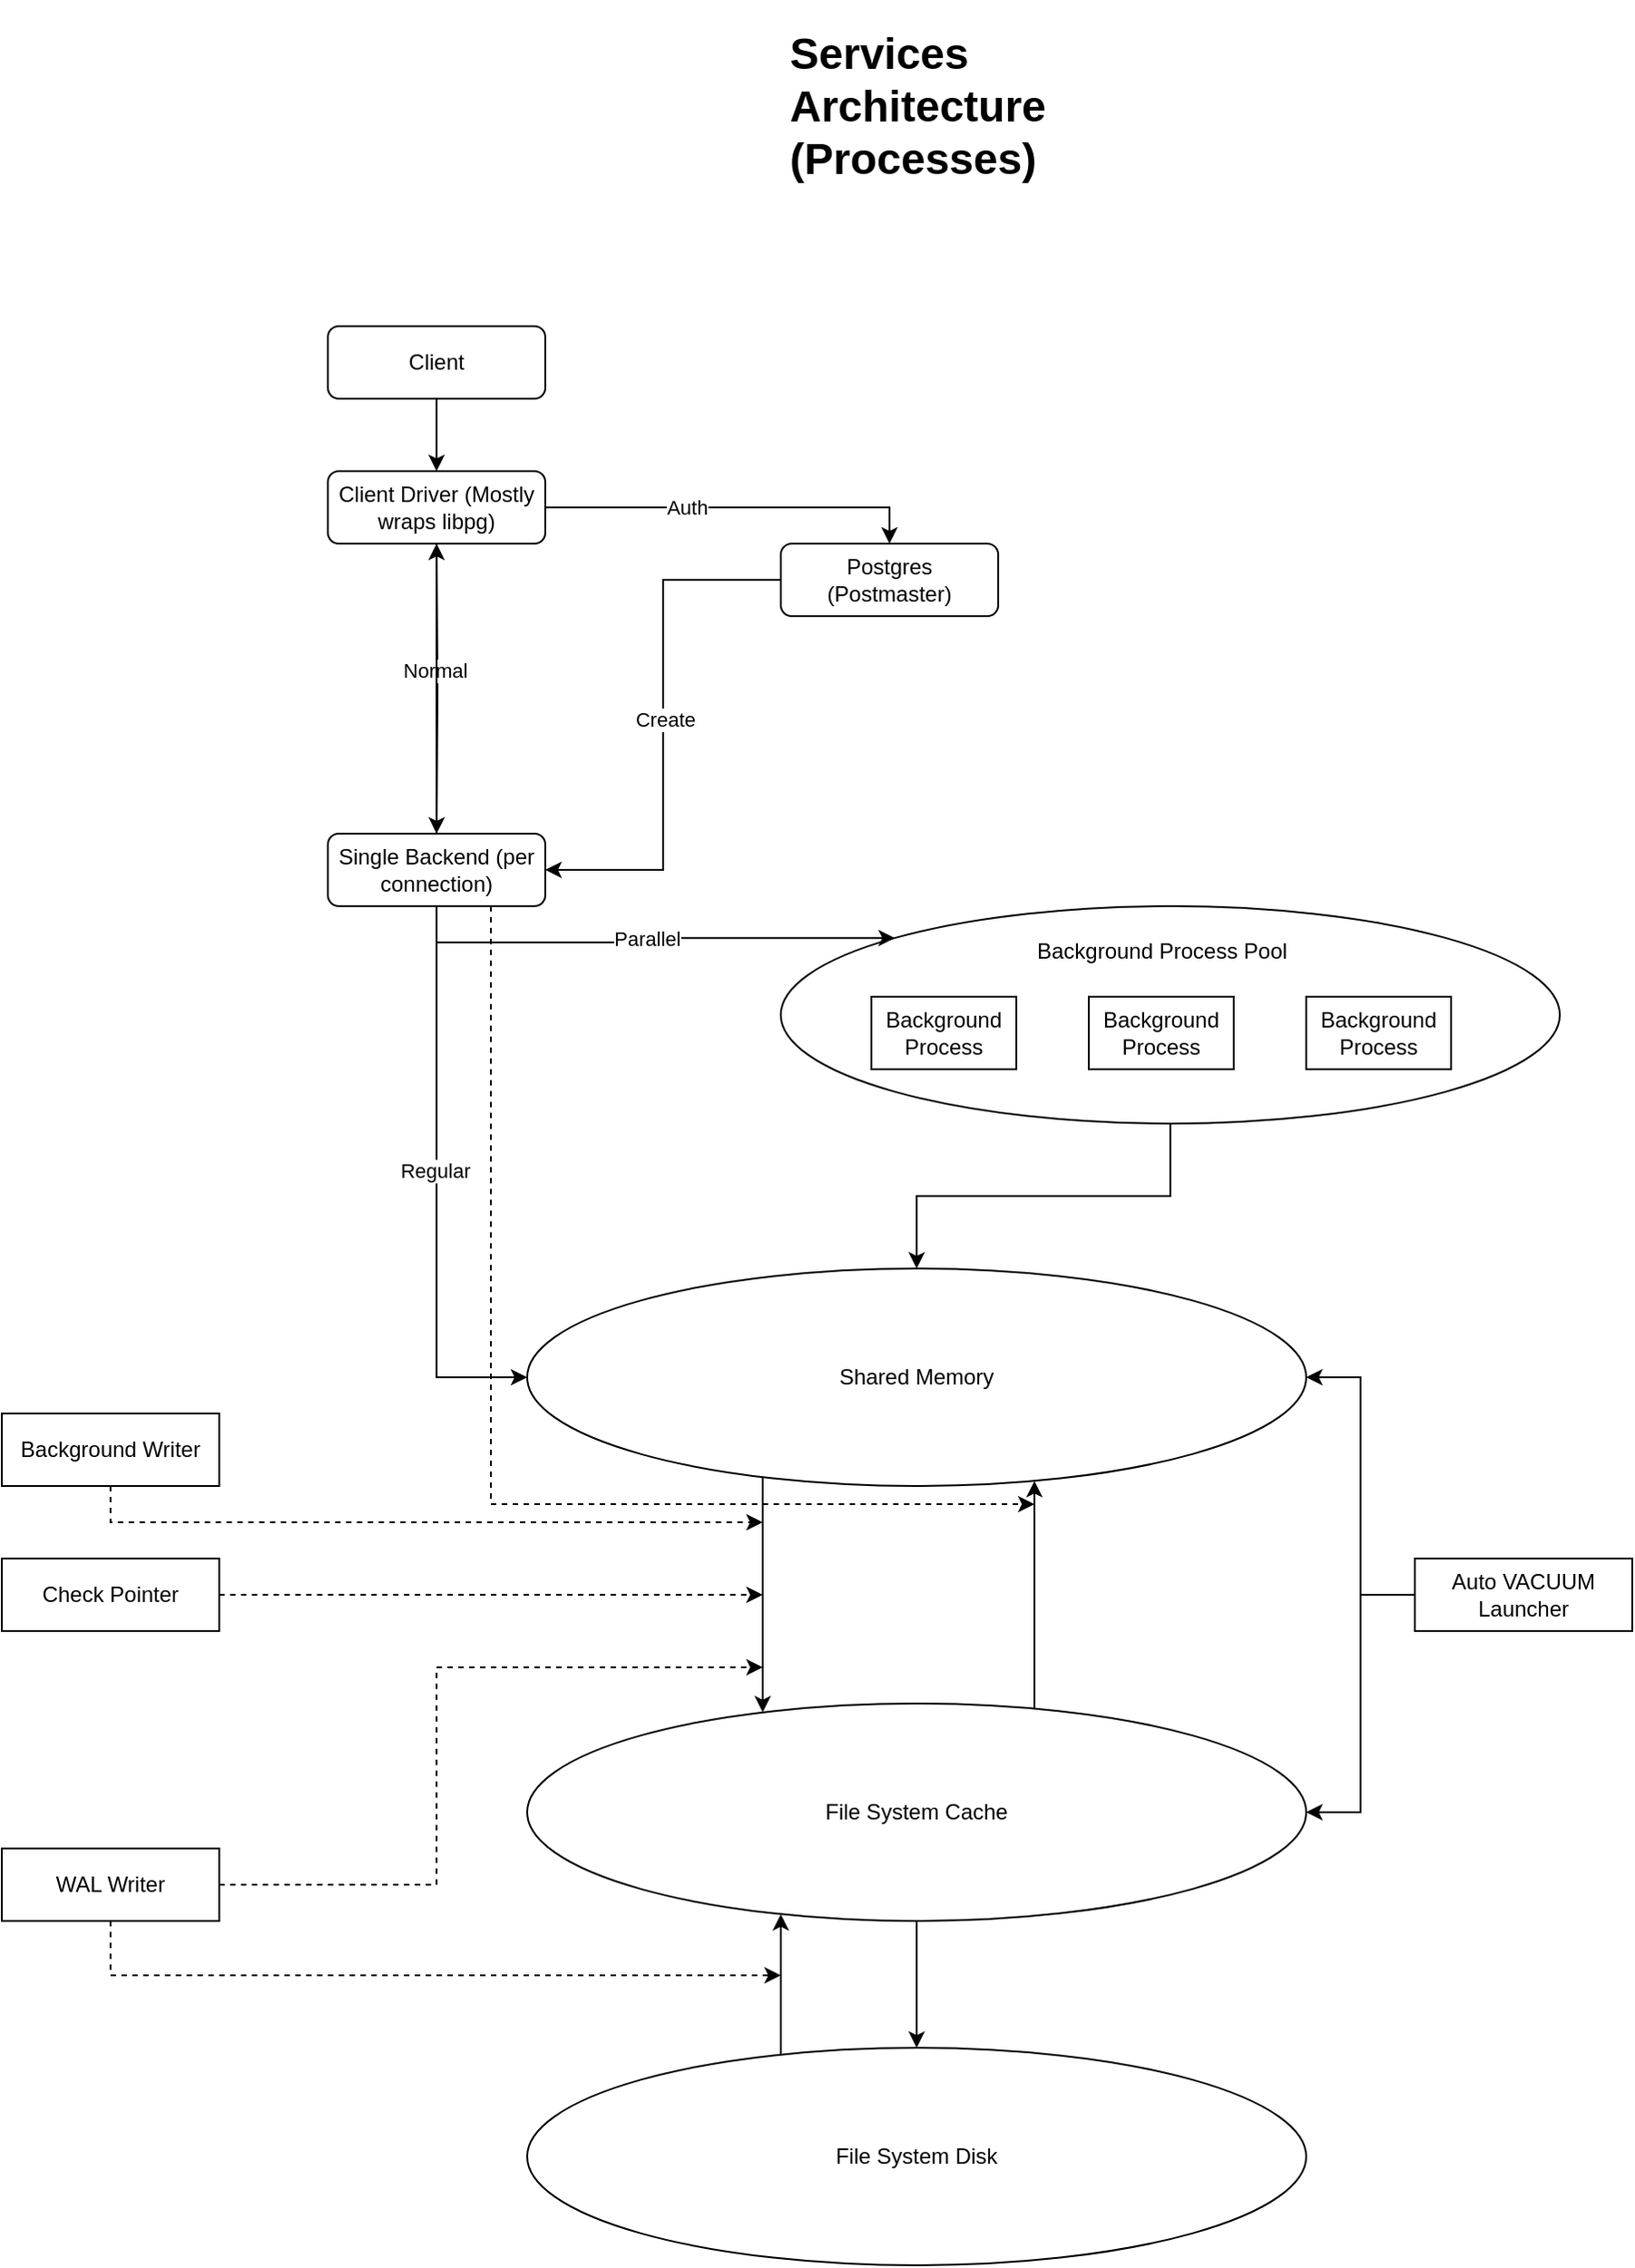 <mxfile version="24.0.2" type="google">
  <diagram id="hw-eJCP73C49be4wNZF_" name="Services Architecture">
    <mxGraphModel grid="1" page="1" gridSize="10" guides="1" tooltips="1" connect="1" arrows="1" fold="1" pageScale="1" pageWidth="850" pageHeight="1100" math="0" shadow="0">
      <root>
        <mxCell id="0" />
        <mxCell id="1" parent="0" />
        <mxCell id="Qre1MClEdaI6iujTuyEs-35" value="" style="edgeStyle=orthogonalEdgeStyle;rounded=0;orthogonalLoop=1;jettySize=auto;html=1;" edge="1" parent="1" source="Qre1MClEdaI6iujTuyEs-29" target="Qre1MClEdaI6iujTuyEs-30">
          <mxGeometry relative="1" as="geometry" />
        </mxCell>
        <mxCell id="Qre1MClEdaI6iujTuyEs-29" value="" style="ellipse;whiteSpace=wrap;html=1;" vertex="1" parent="1">
          <mxGeometry x="330" y="520" width="430" height="120" as="geometry" />
        </mxCell>
        <mxCell id="RAbqzlOOIe0iMIuwiZTB-1" value="&lt;h1&gt;Services Architecture (Processes)&lt;/h1&gt;" style="text;html=1;strokeColor=none;fillColor=none;spacing=5;spacingTop=-20;whiteSpace=wrap;overflow=hidden;rounded=0;" vertex="1" parent="1">
          <mxGeometry x="330" y="30" width="190" height="120" as="geometry" />
        </mxCell>
        <mxCell id="Qre1MClEdaI6iujTuyEs-3" value="" style="edgeStyle=orthogonalEdgeStyle;rounded=0;orthogonalLoop=1;jettySize=auto;html=1;" edge="1" parent="1" source="RAbqzlOOIe0iMIuwiZTB-2" target="Qre1MClEdaI6iujTuyEs-2">
          <mxGeometry relative="1" as="geometry" />
        </mxCell>
        <mxCell id="RAbqzlOOIe0iMIuwiZTB-2" value="Client" style="rounded=1;whiteSpace=wrap;html=1;" vertex="1" parent="1">
          <mxGeometry x="80" y="200" width="120" height="40" as="geometry" />
        </mxCell>
        <mxCell id="Qre1MClEdaI6iujTuyEs-10" style="edgeStyle=orthogonalEdgeStyle;rounded=0;orthogonalLoop=1;jettySize=auto;html=1;entryX=1;entryY=0.5;entryDx=0;entryDy=0;" edge="1" parent="1" source="Qre1MClEdaI6iujTuyEs-1" target="Qre1MClEdaI6iujTuyEs-6">
          <mxGeometry relative="1" as="geometry" />
        </mxCell>
        <mxCell id="Qre1MClEdaI6iujTuyEs-11" value="Create" style="edgeLabel;html=1;align=center;verticalAlign=middle;resizable=0;points=[];" connectable="0" vertex="1" parent="Qre1MClEdaI6iujTuyEs-10">
          <mxGeometry x="-0.022" y="1" relative="1" as="geometry">
            <mxPoint as="offset" />
          </mxGeometry>
        </mxCell>
        <mxCell id="Qre1MClEdaI6iujTuyEs-1" value="Postgres (Postmaster)" style="rounded=1;whiteSpace=wrap;html=1;" vertex="1" parent="1">
          <mxGeometry x="330" y="320" width="120" height="40" as="geometry" />
        </mxCell>
        <mxCell id="Qre1MClEdaI6iujTuyEs-5" style="edgeStyle=orthogonalEdgeStyle;rounded=0;orthogonalLoop=1;jettySize=auto;html=1;entryX=0.5;entryY=0;entryDx=0;entryDy=0;" edge="1" parent="1" source="Qre1MClEdaI6iujTuyEs-2" target="Qre1MClEdaI6iujTuyEs-1">
          <mxGeometry relative="1" as="geometry">
            <Array as="points">
              <mxPoint x="390" y="300" />
            </Array>
          </mxGeometry>
        </mxCell>
        <mxCell id="Qre1MClEdaI6iujTuyEs-8" value="Auth" style="edgeLabel;html=1;align=center;verticalAlign=middle;resizable=0;points=[];" connectable="0" vertex="1" parent="Qre1MClEdaI6iujTuyEs-5">
          <mxGeometry x="-0.263" relative="1" as="geometry">
            <mxPoint as="offset" />
          </mxGeometry>
        </mxCell>
        <mxCell id="Qre1MClEdaI6iujTuyEs-7" style="edgeStyle=orthogonalEdgeStyle;rounded=0;orthogonalLoop=1;jettySize=auto;html=1;entryX=0.5;entryY=0;entryDx=0;entryDy=0;" edge="1" parent="1" target="Qre1MClEdaI6iujTuyEs-6">
          <mxGeometry relative="1" as="geometry">
            <mxPoint x="140" y="320" as="sourcePoint" />
          </mxGeometry>
        </mxCell>
        <mxCell id="Qre1MClEdaI6iujTuyEs-9" value="Normal" style="edgeLabel;html=1;align=center;verticalAlign=middle;resizable=0;points=[];" connectable="0" vertex="1" parent="Qre1MClEdaI6iujTuyEs-7">
          <mxGeometry x="-0.135" y="-2" relative="1" as="geometry">
            <mxPoint as="offset" />
          </mxGeometry>
        </mxCell>
        <mxCell id="Qre1MClEdaI6iujTuyEs-2" value="Client Driver (Mostly wraps libpg)" style="rounded=1;whiteSpace=wrap;html=1;" vertex="1" parent="1">
          <mxGeometry x="80" y="280" width="120" height="40" as="geometry" />
        </mxCell>
        <mxCell id="Qre1MClEdaI6iujTuyEs-13" style="edgeStyle=orthogonalEdgeStyle;rounded=0;orthogonalLoop=1;jettySize=auto;html=1;" edge="1" parent="1" source="Qre1MClEdaI6iujTuyEs-6" target="Qre1MClEdaI6iujTuyEs-2">
          <mxGeometry relative="1" as="geometry" />
        </mxCell>
        <mxCell id="Qre1MClEdaI6iujTuyEs-31" style="edgeStyle=orthogonalEdgeStyle;rounded=0;orthogonalLoop=1;jettySize=auto;html=1;entryX=0;entryY=0.5;entryDx=0;entryDy=0;" edge="1" parent="1" source="Qre1MClEdaI6iujTuyEs-6" target="Qre1MClEdaI6iujTuyEs-30">
          <mxGeometry relative="1" as="geometry" />
        </mxCell>
        <mxCell id="Uv8eMsumU_d35MKu5RMs-1" value="Regular" style="edgeLabel;html=1;align=center;verticalAlign=middle;resizable=0;points=[];" connectable="0" vertex="1" parent="Qre1MClEdaI6iujTuyEs-31">
          <mxGeometry x="-0.057" y="-1" relative="1" as="geometry">
            <mxPoint as="offset" />
          </mxGeometry>
        </mxCell>
        <mxCell id="Qre1MClEdaI6iujTuyEs-32" style="edgeStyle=orthogonalEdgeStyle;rounded=0;orthogonalLoop=1;jettySize=auto;html=1;entryX=0;entryY=0;entryDx=0;entryDy=0;" edge="1" parent="1" source="Qre1MClEdaI6iujTuyEs-6" target="Qre1MClEdaI6iujTuyEs-29">
          <mxGeometry relative="1" as="geometry">
            <Array as="points">
              <mxPoint x="140" y="540" />
              <mxPoint x="253" y="540" />
            </Array>
          </mxGeometry>
        </mxCell>
        <mxCell id="Qre1MClEdaI6iujTuyEs-34" value="Parallel" style="edgeLabel;html=1;align=center;verticalAlign=middle;resizable=0;points=[];" connectable="0" vertex="1" parent="Qre1MClEdaI6iujTuyEs-32">
          <mxGeometry x="0.007" relative="1" as="geometry">
            <mxPoint as="offset" />
          </mxGeometry>
        </mxCell>
        <mxCell id="Qre1MClEdaI6iujTuyEs-48" style="edgeStyle=orthogonalEdgeStyle;rounded=0;orthogonalLoop=1;jettySize=auto;html=1;dashed=1;" edge="1" parent="1" source="Qre1MClEdaI6iujTuyEs-6">
          <mxGeometry relative="1" as="geometry">
            <mxPoint x="470" y="850" as="targetPoint" />
            <Array as="points">
              <mxPoint x="170" y="850" />
            </Array>
          </mxGeometry>
        </mxCell>
        <mxCell id="Qre1MClEdaI6iujTuyEs-6" value="Single Backend (per connection)" style="rounded=1;whiteSpace=wrap;html=1;" vertex="1" parent="1">
          <mxGeometry x="80" y="480" width="120" height="40" as="geometry" />
        </mxCell>
        <mxCell id="Qre1MClEdaI6iujTuyEs-20" value="Background Process" style="rounded=0;whiteSpace=wrap;html=1;" vertex="1" parent="1">
          <mxGeometry x="380" y="570" width="80" height="40" as="geometry" />
        </mxCell>
        <mxCell id="Qre1MClEdaI6iujTuyEs-22" value="Background Process" style="rounded=0;whiteSpace=wrap;html=1;" vertex="1" parent="1">
          <mxGeometry x="500" y="570" width="80" height="40" as="geometry" />
        </mxCell>
        <mxCell id="Qre1MClEdaI6iujTuyEs-23" value="Background Process" style="rounded=0;whiteSpace=wrap;html=1;" vertex="1" parent="1">
          <mxGeometry x="620" y="570" width="80" height="40" as="geometry" />
        </mxCell>
        <mxCell id="Qre1MClEdaI6iujTuyEs-25" value="Background Process Pool" style="text;html=1;align=center;verticalAlign=middle;resizable=0;points=[];autosize=1;strokeColor=none;fillColor=none;" vertex="1" parent="1">
          <mxGeometry x="460" y="530" width="160" height="30" as="geometry" />
        </mxCell>
        <mxCell id="Qre1MClEdaI6iujTuyEs-42" value="" style="edgeStyle=orthogonalEdgeStyle;rounded=0;orthogonalLoop=1;jettySize=auto;html=1;" edge="1" parent="1" source="Qre1MClEdaI6iujTuyEs-30" target="Qre1MClEdaI6iujTuyEs-36">
          <mxGeometry relative="1" as="geometry">
            <Array as="points">
              <mxPoint x="320" y="870" />
              <mxPoint x="320" y="870" />
            </Array>
          </mxGeometry>
        </mxCell>
        <mxCell id="Qre1MClEdaI6iujTuyEs-30" value="Shared Memory" style="ellipse;whiteSpace=wrap;html=1;" vertex="1" parent="1">
          <mxGeometry x="190" y="720" width="430" height="120" as="geometry" />
        </mxCell>
        <mxCell id="Qre1MClEdaI6iujTuyEs-43" value="" style="edgeStyle=orthogonalEdgeStyle;rounded=0;orthogonalLoop=1;jettySize=auto;html=1;" edge="1" parent="1" source="Qre1MClEdaI6iujTuyEs-36" target="Qre1MClEdaI6iujTuyEs-30">
          <mxGeometry relative="1" as="geometry">
            <Array as="points">
              <mxPoint x="470" y="880" />
              <mxPoint x="470" y="880" />
            </Array>
          </mxGeometry>
        </mxCell>
        <mxCell id="Qre1MClEdaI6iujTuyEs-49" value="" style="edgeStyle=orthogonalEdgeStyle;rounded=0;orthogonalLoop=1;jettySize=auto;html=1;" edge="1" parent="1" source="Qre1MClEdaI6iujTuyEs-36" target="Qre1MClEdaI6iujTuyEs-37">
          <mxGeometry relative="1" as="geometry">
            <Array as="points">
              <mxPoint x="320" y="1040" />
              <mxPoint x="320" y="1040" />
            </Array>
          </mxGeometry>
        </mxCell>
        <mxCell id="Qre1MClEdaI6iujTuyEs-36" value="File System Cache" style="ellipse;whiteSpace=wrap;html=1;" vertex="1" parent="1">
          <mxGeometry x="190" y="960" width="430" height="120" as="geometry" />
        </mxCell>
        <mxCell id="Qre1MClEdaI6iujTuyEs-50" value="" style="edgeStyle=orthogonalEdgeStyle;rounded=0;orthogonalLoop=1;jettySize=auto;html=1;" edge="1" parent="1" source="Qre1MClEdaI6iujTuyEs-37" target="Qre1MClEdaI6iujTuyEs-36">
          <mxGeometry relative="1" as="geometry">
            <Array as="points">
              <mxPoint x="330" y="1130" />
              <mxPoint x="330" y="1130" />
            </Array>
          </mxGeometry>
        </mxCell>
        <mxCell id="Qre1MClEdaI6iujTuyEs-37" value="File System Disk" style="ellipse;whiteSpace=wrap;html=1;" vertex="1" parent="1">
          <mxGeometry x="190" y="1150" width="430" height="120" as="geometry" />
        </mxCell>
        <mxCell id="Qre1MClEdaI6iujTuyEs-44" style="edgeStyle=orthogonalEdgeStyle;rounded=0;orthogonalLoop=1;jettySize=auto;html=1;dashed=1;" edge="1" parent="1" source="Qre1MClEdaI6iujTuyEs-38">
          <mxGeometry relative="1" as="geometry">
            <mxPoint x="320" y="860" as="targetPoint" />
            <Array as="points">
              <mxPoint x="-40" y="860" />
            </Array>
          </mxGeometry>
        </mxCell>
        <mxCell id="Qre1MClEdaI6iujTuyEs-38" value="Background Writer" style="rounded=0;whiteSpace=wrap;html=1;" vertex="1" parent="1">
          <mxGeometry x="-100" y="800" width="120" height="40" as="geometry" />
        </mxCell>
        <mxCell id="Qre1MClEdaI6iujTuyEs-56" style="edgeStyle=orthogonalEdgeStyle;rounded=0;orthogonalLoop=1;jettySize=auto;html=1;dashed=1;" edge="1" parent="1" source="Qre1MClEdaI6iujTuyEs-52">
          <mxGeometry relative="1" as="geometry">
            <mxPoint x="320" y="900" as="targetPoint" />
          </mxGeometry>
        </mxCell>
        <mxCell id="Qre1MClEdaI6iujTuyEs-52" value="Check Pointer" style="rounded=0;whiteSpace=wrap;html=1;" vertex="1" parent="1">
          <mxGeometry x="-100" y="880" width="120" height="40" as="geometry" />
        </mxCell>
        <mxCell id="Qre1MClEdaI6iujTuyEs-57" style="edgeStyle=orthogonalEdgeStyle;rounded=0;orthogonalLoop=1;jettySize=auto;html=1;entryX=1;entryY=0.5;entryDx=0;entryDy=0;" edge="1" parent="1" source="Qre1MClEdaI6iujTuyEs-53" target="Qre1MClEdaI6iujTuyEs-30">
          <mxGeometry relative="1" as="geometry" />
        </mxCell>
        <mxCell id="Qre1MClEdaI6iujTuyEs-58" style="edgeStyle=orthogonalEdgeStyle;rounded=0;orthogonalLoop=1;jettySize=auto;html=1;entryX=1;entryY=0.5;entryDx=0;entryDy=0;" edge="1" parent="1" source="Qre1MClEdaI6iujTuyEs-53" target="Qre1MClEdaI6iujTuyEs-36">
          <mxGeometry relative="1" as="geometry" />
        </mxCell>
        <mxCell id="Qre1MClEdaI6iujTuyEs-53" value="Auto VACUUM Launcher" style="rounded=0;whiteSpace=wrap;html=1;" vertex="1" parent="1">
          <mxGeometry x="680" y="880" width="120" height="40" as="geometry" />
        </mxCell>
        <mxCell id="Qre1MClEdaI6iujTuyEs-55" style="edgeStyle=orthogonalEdgeStyle;rounded=0;orthogonalLoop=1;jettySize=auto;html=1;dashed=1;" edge="1" parent="1" source="Qre1MClEdaI6iujTuyEs-54">
          <mxGeometry relative="1" as="geometry">
            <mxPoint x="320" y="940" as="targetPoint" />
            <Array as="points">
              <mxPoint x="140" y="1060" />
              <mxPoint x="140" y="940" />
            </Array>
          </mxGeometry>
        </mxCell>
        <mxCell id="Qre1MClEdaI6iujTuyEs-59" style="edgeStyle=orthogonalEdgeStyle;rounded=0;orthogonalLoop=1;jettySize=auto;html=1;dashed=1;" edge="1" parent="1" source="Qre1MClEdaI6iujTuyEs-54">
          <mxGeometry relative="1" as="geometry">
            <mxPoint x="330" y="1110" as="targetPoint" />
            <Array as="points">
              <mxPoint x="-40" y="1110" />
              <mxPoint x="330" y="1110" />
            </Array>
          </mxGeometry>
        </mxCell>
        <mxCell id="Qre1MClEdaI6iujTuyEs-54" value="WAL Writer" style="rounded=0;whiteSpace=wrap;html=1;" vertex="1" parent="1">
          <mxGeometry x="-100" y="1040" width="120" height="40" as="geometry" />
        </mxCell>
      </root>
    </mxGraphModel>
  </diagram>
</mxfile>
